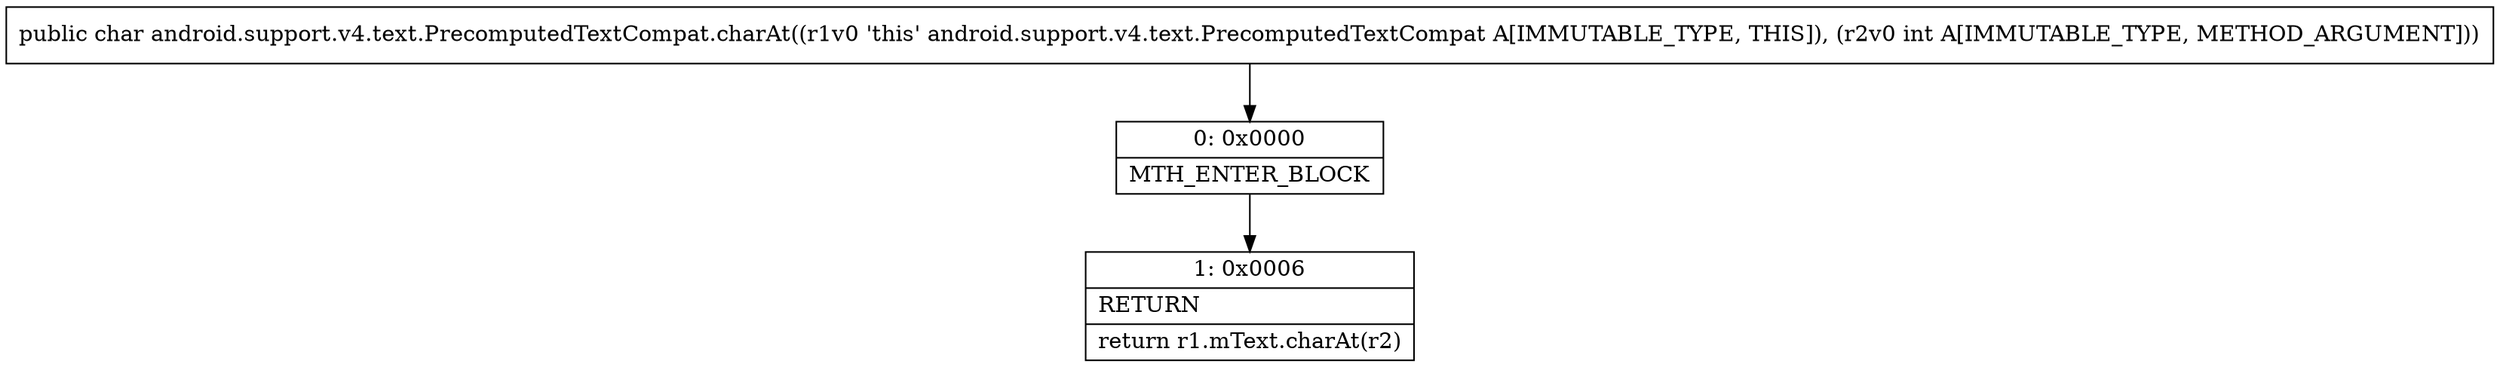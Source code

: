 digraph "CFG forandroid.support.v4.text.PrecomputedTextCompat.charAt(I)C" {
Node_0 [shape=record,label="{0\:\ 0x0000|MTH_ENTER_BLOCK\l}"];
Node_1 [shape=record,label="{1\:\ 0x0006|RETURN\l|return r1.mText.charAt(r2)\l}"];
MethodNode[shape=record,label="{public char android.support.v4.text.PrecomputedTextCompat.charAt((r1v0 'this' android.support.v4.text.PrecomputedTextCompat A[IMMUTABLE_TYPE, THIS]), (r2v0 int A[IMMUTABLE_TYPE, METHOD_ARGUMENT])) }"];
MethodNode -> Node_0;
Node_0 -> Node_1;
}

